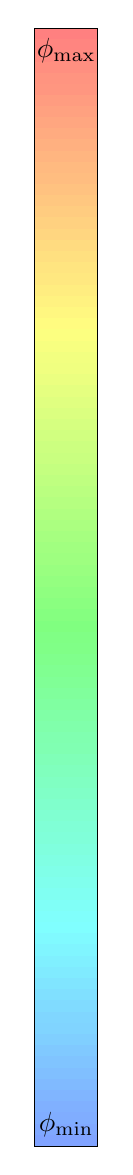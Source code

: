 \begin{tikzpicture}[yscale=-1]
\definecolor{cffxfxf}{rgb}{1.00, 0.50, 0.50}
\path[fill=cffxfxf, draw=cffxfxf] (0.00, 0.00) rectangle (0.80, 0.14);
\definecolor{cffyuxf}{rgb}{1.00, 0.52, 0.50}
\path[fill=cffyuxf, draw=cffyuxf] (0.00, 0.14) rectangle (0.80, 0.28);
\definecolor{cffyzxf}{rgb}{1.00, 0.54, 0.50}
\path[fill=cffyzxf, draw=cffyzxf] (0.00, 0.28) rectangle (0.80, 0.43);
\definecolor{cffyexf}{rgb}{1.00, 0.56, 0.50}
\path[fill=cffyexf, draw=cffyexf] (0.00, 0.43) rectangle (0.80, 0.57);
\definecolor{cffztxf}{rgb}{1.00, 0.58, 0.50}
\path[fill=cffztxf, draw=cffztxf] (0.00, 0.57) rectangle (0.80, 0.71);
\definecolor{cffzyxf}{rgb}{1.00, 0.59, 0.50}
\path[fill=cffzyxf, draw=cffzyxf] (0.00, 0.71) rectangle (0.80, 0.85);
\definecolor{cffzcxf}{rgb}{1.00, 0.61, 0.50}
\path[fill=cffzcxf, draw=cffzcxf] (0.00, 0.85) rectangle (0.80, 0.99);
\definecolor{cffarxf}{rgb}{1.00, 0.63, 0.50}
\path[fill=cffarxf, draw=cffarxf] (0.00, 0.99) rectangle (0.80, 1.14);
\definecolor{cffawxf}{rgb}{1.00, 0.65, 0.50}
\path[fill=cffawxf, draw=cffawxf] (0.00, 1.14) rectangle (0.80, 1.28);
\definecolor{cffabxf}{rgb}{1.00, 0.67, 0.50}
\path[fill=cffabxf, draw=cffabxf] (0.00, 1.28) rectangle (0.80, 1.42);
\definecolor{cffbqxf}{rgb}{1.00, 0.69, 0.50}
\path[fill=cffbqxf, draw=cffbqxf] (0.00, 1.42) rectangle (0.80, 1.56);
\definecolor{cffbuxf}{rgb}{1.00, 0.71, 0.50}
\path[fill=cffbuxf, draw=cffbuxf] (0.00, 1.56) rectangle (0.80, 1.70);
\definecolor{cffbzxf}{rgb}{1.00, 0.73, 0.50}
\path[fill=cffbzxf, draw=cffbzxf] (0.00, 1.70) rectangle (0.80, 1.85);
\definecolor{cffbexf}{rgb}{1.00, 0.74, 0.50}
\path[fill=cffbexf, draw=cffbexf] (0.00, 1.85) rectangle (0.80, 1.99);
\definecolor{cffctxf}{rgb}{1.00, 0.76, 0.50}
\path[fill=cffctxf, draw=cffctxf] (0.00, 1.99) rectangle (0.80, 2.13);
\definecolor{cffcyxf}{rgb}{1.00, 0.78, 0.50}
\path[fill=cffcyxf, draw=cffcyxf] (0.00, 2.13) rectangle (0.80, 2.27);
\definecolor{cffcdxf}{rgb}{1.00, 0.80, 0.50}
\path[fill=cffcdxf, draw=cffcdxf] (0.00, 2.27) rectangle (0.80, 2.41);
\definecolor{cffdrxf}{rgb}{1.00, 0.82, 0.50}
\path[fill=cffdrxf, draw=cffdrxf] (0.00, 2.41) rectangle (0.80, 2.56);
\definecolor{cffdwxf}{rgb}{1.00, 0.84, 0.50}
\path[fill=cffdwxf, draw=cffdwxf] (0.00, 2.56) rectangle (0.80, 2.70);
\definecolor{cffdbxf}{rgb}{1.00, 0.86, 0.50}
\path[fill=cffdbxf, draw=cffdbxf] (0.00, 2.70) rectangle (0.80, 2.84);
\definecolor{cffeqxf}{rgb}{1.00, 0.88, 0.50}
\path[fill=cffeqxf, draw=cffeqxf] (0.00, 2.84) rectangle (0.80, 2.98);
\definecolor{cffevxf}{rgb}{1.00, 0.90, 0.50}
\path[fill=cffevxf, draw=cffevxf] (0.00, 2.98) rectangle (0.80, 3.12);
\definecolor{cffezxf}{rgb}{1.00, 0.91, 0.50}
\path[fill=cffezxf, draw=cffezxf] (0.00, 3.12) rectangle (0.80, 3.27);
\definecolor{cffeexf}{rgb}{1.00, 0.93, 0.50}
\path[fill=cffeexf, draw=cffeexf] (0.00, 3.27) rectangle (0.80, 3.41);
\definecolor{cffftxf}{rgb}{1.00, 0.95, 0.50}
\path[fill=cffftxf, draw=cffftxf] (0.00, 3.41) rectangle (0.80, 3.55);
\definecolor{cfffyxf}{rgb}{1.00, 0.97, 0.50}
\path[fill=cfffyxf, draw=cfffyxf] (0.00, 3.55) rectangle (0.80, 3.69);
\definecolor{cfffdxf}{rgb}{1.00, 0.99, 0.50}
\path[fill=cfffdxf, draw=cfffdxf] (0.00, 3.69) rectangle (0.80, 3.83);
\definecolor{cfdffxf}{rgb}{0.99, 1.00, 0.50}
\path[fill=cfdffxf, draw=cfdffxf] (0.00, 3.83) rectangle (0.80, 3.98);
\definecolor{cfzffxf}{rgb}{0.97, 1.00, 0.50}
\path[fill=cfzffxf, draw=cfzffxf] (0.00, 3.98) rectangle (0.80, 4.12);
\definecolor{cfuffxf}{rgb}{0.95, 1.00, 0.50}
\path[fill=cfuffxf, draw=cfuffxf] (0.00, 4.12) rectangle (0.80, 4.26);
\definecolor{cefffxf}{rgb}{0.94, 1.00, 0.50}
\path[fill=cefffxf, draw=cefffxf] (0.00, 4.26) rectangle (0.80, 4.40);
\definecolor{ceaffxf}{rgb}{0.92, 1.00, 0.50}
\path[fill=ceaffxf, draw=ceaffxf] (0.00, 4.40) rectangle (0.80, 4.54);
\definecolor{cevffxf}{rgb}{0.90, 1.00, 0.50}
\path[fill=cevffxf, draw=cevffxf] (0.00, 4.54) rectangle (0.80, 4.69);
\definecolor{cerffxf}{rgb}{0.88, 1.00, 0.50}
\path[fill=cerffxf, draw=cerffxf] (0.00, 4.69) rectangle (0.80, 4.83);
\definecolor{cdcffxf}{rgb}{0.86, 1.00, 0.50}
\path[fill=cdcffxf, draw=cdcffxf] (0.00, 4.83) rectangle (0.80, 4.97);
\definecolor{cdxffxf}{rgb}{0.84, 1.00, 0.50}
\path[fill=cdxffxf, draw=cdxffxf] (0.00, 4.97) rectangle (0.80, 5.11);
\definecolor{cdsffxf}{rgb}{0.82, 1.00, 0.50}
\path[fill=cdsffxf, draw=cdsffxf] (0.00, 5.11) rectangle (0.80, 5.25);
\definecolor{ccdffxf}{rgb}{0.80, 1.00, 0.50}
\path[fill=ccdffxf, draw=ccdffxf] (0.00, 5.25) rectangle (0.80, 5.40);
\definecolor{cczffxf}{rgb}{0.79, 1.00, 0.50}
\path[fill=cczffxf, draw=cczffxf] (0.00, 5.40) rectangle (0.80, 5.54);
\definecolor{ccuffxf}{rgb}{0.77, 1.00, 0.50}
\path[fill=ccuffxf, draw=ccuffxf] (0.00, 5.54) rectangle (0.80, 5.68);
\definecolor{cbfffxf}{rgb}{0.75, 1.00, 0.50}
\path[fill=cbfffxf, draw=cbfffxf] (0.00, 5.68) rectangle (0.80, 5.82);
\definecolor{cbaffxf}{rgb}{0.73, 1.00, 0.50}
\path[fill=cbaffxf, draw=cbaffxf] (0.00, 5.82) rectangle (0.80, 5.96);
\definecolor{cbvffxf}{rgb}{0.71, 1.00, 0.50}
\path[fill=cbvffxf, draw=cbvffxf] (0.00, 5.96) rectangle (0.80, 6.11);
\definecolor{cbqffxf}{rgb}{0.69, 1.00, 0.50}
\path[fill=cbqffxf, draw=cbqffxf] (0.00, 6.11) rectangle (0.80, 6.25);
\definecolor{cacffxf}{rgb}{0.67, 1.00, 0.50}
\path[fill=cacffxf, draw=cacffxf] (0.00, 6.25) rectangle (0.80, 6.39);
\definecolor{caxffxf}{rgb}{0.65, 1.00, 0.50}
\path[fill=caxffxf, draw=caxffxf] (0.00, 6.39) rectangle (0.80, 6.53);
\definecolor{casffxf}{rgb}{0.63, 1.00, 0.50}
\path[fill=casffxf, draw=casffxf] (0.00, 6.53) rectangle (0.80, 6.67);
\definecolor{czdffxf}{rgb}{0.62, 1.00, 0.50}
\path[fill=czdffxf, draw=czdffxf] (0.00, 6.67) rectangle (0.80, 6.82);
\definecolor{czyffxf}{rgb}{0.60, 1.00, 0.50}
\path[fill=czyffxf, draw=czyffxf] (0.00, 6.82) rectangle (0.80, 6.96);
\definecolor{czuffxf}{rgb}{0.58, 1.00, 0.50}
\path[fill=czuffxf, draw=czuffxf] (0.00, 6.96) rectangle (0.80, 7.10);
\definecolor{cyfffxf}{rgb}{0.56, 1.00, 0.50}
\path[fill=cyfffxf, draw=cyfffxf] (0.00, 7.10) rectangle (0.80, 7.24);
\definecolor{cyaffxf}{rgb}{0.54, 1.00, 0.50}
\path[fill=cyaffxf, draw=cyaffxf] (0.00, 7.24) rectangle (0.80, 7.38);
\definecolor{cyvffxf}{rgb}{0.52, 1.00, 0.50}
\path[fill=cyvffxf, draw=cyvffxf] (0.00, 7.38) rectangle (0.80, 7.53);
\definecolor{cyqffxf}{rgb}{0.50, 1.00, 0.50}
\path[fill=cyqffxf, draw=cyqffxf] (0.00, 7.53) rectangle (0.80, 7.67);
\definecolor{cxfffyu}{rgb}{0.50, 1.00, 0.52}
\path[fill=cxfffyu, draw=cxfffyu] (0.00, 7.67) rectangle (0.80, 7.81);
\definecolor{cxfffyy}{rgb}{0.50, 1.00, 0.53}
\path[fill=cxfffyy, draw=cxfffyy] (0.00, 7.81) rectangle (0.80, 7.95);
\definecolor{cxfffyd}{rgb}{0.50, 1.00, 0.55}
\path[fill=cxfffyd, draw=cxfffyd] (0.00, 7.95) rectangle (0.80, 8.09);
\definecolor{cxfffzs}{rgb}{0.50, 1.00, 0.57}
\path[fill=cxfffzs, draw=cxfffzs] (0.00, 8.09) rectangle (0.80, 8.24);
\definecolor{cxfffzx}{rgb}{0.50, 1.00, 0.59}
\path[fill=cxfffzx, draw=cxfffzx] (0.00, 8.24) rectangle (0.80, 8.38);
\definecolor{cxfffzc}{rgb}{0.50, 1.00, 0.61}
\path[fill=cxfffzc, draw=cxfffzc] (0.00, 8.38) rectangle (0.80, 8.52);
\definecolor{cxfffaq}{rgb}{0.50, 1.00, 0.63}
\path[fill=cxfffaq, draw=cxfffaq] (0.00, 8.52) rectangle (0.80, 8.66);
\definecolor{cxfffav}{rgb}{0.50, 1.00, 0.65}
\path[fill=cxfffav, draw=cxfffav] (0.00, 8.66) rectangle (0.80, 8.80);
\definecolor{cxfffaa}{rgb}{0.50, 1.00, 0.67}
\path[fill=cxfffaa, draw=cxfffaa] (0.00, 8.80) rectangle (0.80, 8.95);
\definecolor{cxfffaf}{rgb}{0.50, 1.00, 0.69}
\path[fill=cxfffaf, draw=cxfffaf] (0.00, 8.95) rectangle (0.80, 9.09);
\definecolor{cxfffbu}{rgb}{0.50, 1.00, 0.70}
\path[fill=cxfffbu, draw=cxfffbu] (0.00, 9.09) rectangle (0.80, 9.23);
\definecolor{cxfffbz}{rgb}{0.50, 1.00, 0.72}
\path[fill=cxfffbz, draw=cxfffbz] (0.00, 9.23) rectangle (0.80, 9.37);
\definecolor{cxfffbd}{rgb}{0.50, 1.00, 0.74}
\path[fill=cxfffbd, draw=cxfffbd] (0.00, 9.37) rectangle (0.80, 9.51);
\definecolor{cxfffcs}{rgb}{0.50, 1.00, 0.76}
\path[fill=cxfffcs, draw=cxfffcs] (0.00, 9.51) rectangle (0.80, 9.66);
\definecolor{cxfffcx}{rgb}{0.50, 1.00, 0.78}
\path[fill=cxfffcx, draw=cxfffcx] (0.00, 9.66) rectangle (0.80, 9.80);
\definecolor{cxfffcc}{rgb}{0.50, 1.00, 0.80}
\path[fill=cxfffcc, draw=cxfffcc] (0.00, 9.80) rectangle (0.80, 9.94);
\definecolor{cxfffdr}{rgb}{0.50, 1.00, 0.82}
\path[fill=cxfffdr, draw=cxfffdr] (0.00, 9.94) rectangle (0.80, 10.08);
\definecolor{cxfffdv}{rgb}{0.50, 1.00, 0.84}
\path[fill=cxfffdv, draw=cxfffdv] (0.00, 10.08) rectangle (0.80, 10.22);
\definecolor{cxfffda}{rgb}{0.50, 1.00, 0.85}
\path[fill=cxfffda, draw=cxfffda] (0.00, 10.22) rectangle (0.80, 10.37);
\definecolor{cxfffdf}{rgb}{0.50, 1.00, 0.87}
\path[fill=cxfffdf, draw=cxfffdf] (0.00, 10.37) rectangle (0.80, 10.51);
\definecolor{cxfffeu}{rgb}{0.50, 1.00, 0.89}
\path[fill=cxfffeu, draw=cxfffeu] (0.00, 10.51) rectangle (0.80, 10.65);
\definecolor{cxfffez}{rgb}{0.50, 1.00, 0.91}
\path[fill=cxfffez, draw=cxfffez] (0.00, 10.65) rectangle (0.80, 10.79);
\definecolor{cxfffed}{rgb}{0.50, 1.00, 0.93}
\path[fill=cxfffed, draw=cxfffed] (0.00, 10.79) rectangle (0.80, 10.93);
\definecolor{cxffffs}{rgb}{0.50, 1.00, 0.95}
\path[fill=cxffffs, draw=cxffffs] (0.00, 10.93) rectangle (0.80, 11.08);
\definecolor{cxffffx}{rgb}{0.50, 1.00, 0.97}
\path[fill=cxffffx, draw=cxffffx] (0.00, 11.08) rectangle (0.80, 11.22);
\definecolor{cxffffc}{rgb}{0.50, 1.00, 0.99}
\path[fill=cxffffc, draw=cxffffc] (0.00, 11.22) rectangle (0.80, 11.36);
\definecolor{cxffeff}{rgb}{0.50, 1.00, 1.00}
\path[fill=cxffeff, draw=cxffeff] (0.00, 11.36) rectangle (0.80, 11.50);
\definecolor{cxffzff}{rgb}{0.50, 0.98, 1.00}
\path[fill=cxffzff, draw=cxffzff] (0.00, 11.50) rectangle (0.80, 11.64);
\definecolor{cxffvff}{rgb}{0.50, 0.96, 1.00}
\path[fill=cxffvff, draw=cxffvff] (0.00, 11.64) rectangle (0.80, 11.79);
\definecolor{cxffqff}{rgb}{0.50, 0.94, 1.00}
\path[fill=cxffqff, draw=cxffqff] (0.00, 11.79) rectangle (0.80, 11.93);
\definecolor{cxfebff}{rgb}{0.50, 0.92, 1.00}
\path[fill=cxfebff, draw=cxfebff] (0.00, 11.93) rectangle (0.80, 12.07);
\definecolor{cxfewff}{rgb}{0.50, 0.90, 1.00}
\path[fill=cxfewff, draw=cxfewff] (0.00, 12.07) rectangle (0.80, 12.21);
\definecolor{cxferff}{rgb}{0.50, 0.88, 1.00}
\path[fill=cxferff, draw=cxferff] (0.00, 12.21) rectangle (0.80, 12.35);
\definecolor{cxfddff}{rgb}{0.50, 0.86, 1.00}
\path[fill=cxfddff, draw=cxfddff] (0.00, 12.35) rectangle (0.80, 12.50);
\definecolor{cxfdyff}{rgb}{0.50, 0.84, 1.00}
\path[fill=cxfdyff, draw=cxfdyff] (0.00, 12.50) rectangle (0.80, 12.64);
\definecolor{cxfdtff}{rgb}{0.50, 0.83, 1.00}
\path[fill=cxfdtff, draw=cxfdtff] (0.00, 12.64) rectangle (0.80, 12.78);
\definecolor{cxfceff}{rgb}{0.50, 0.81, 1.00}
\path[fill=cxfceff, draw=cxfceff] (0.00, 12.78) rectangle (0.80, 12.92);
\definecolor{cxfczff}{rgb}{0.50, 0.79, 1.00}
\path[fill=cxfczff, draw=cxfczff] (0.00, 12.92) rectangle (0.80, 13.06);
\definecolor{cxfcuff}{rgb}{0.50, 0.77, 1.00}
\path[fill=cxfcuff, draw=cxfcuff] (0.00, 13.06) rectangle (0.80, 13.21);
\definecolor{cxfcqff}{rgb}{0.50, 0.75, 1.00}
\path[fill=cxfcqff, draw=cxfcqff] (0.00, 13.21) rectangle (0.80, 13.35);
\definecolor{cxfbbff}{rgb}{0.50, 0.73, 1.00}
\path[fill=cxfbbff, draw=cxfbbff] (0.00, 13.35) rectangle (0.80, 13.49);
\definecolor{cxfbwff}{rgb}{0.50, 0.71, 1.00}
\path[fill=cxfbwff, draw=cxfbwff] (0.00, 13.49) rectangle (0.80, 13.63);
\definecolor{cxfbrff}{rgb}{0.50, 0.69, 1.00}
\path[fill=cxfbrff, draw=cxfbrff] (0.00, 13.63) rectangle (0.80, 13.77);
\definecolor{cxfacff}{rgb}{0.50, 0.68, 1.00}
\path[fill=cxfacff, draw=cxfacff] (0.00, 13.77) rectangle (0.80, 13.92);
\definecolor{cxfayff}{rgb}{0.50, 0.66, 1.00}
\path[fill=cxfayff, draw=cxfayff] (0.00, 13.92) rectangle (0.80, 14.06);
\definecolor{cxfatff}{rgb}{0.50, 0.64, 1.00}
\path[fill=cxfatff, draw=cxfatff] (0.00, 14.06) rectangle (0.80, 14.20);

\path[draw=black] (0.00, 0.00) rectangle (0.80, 14.20);

\node[below] at (0.4, 0) {$\phi_\text{max}$};
\node[above] at (0.4, 14.20) {$\phi_\text{min}$};
\end{tikzpicture}
